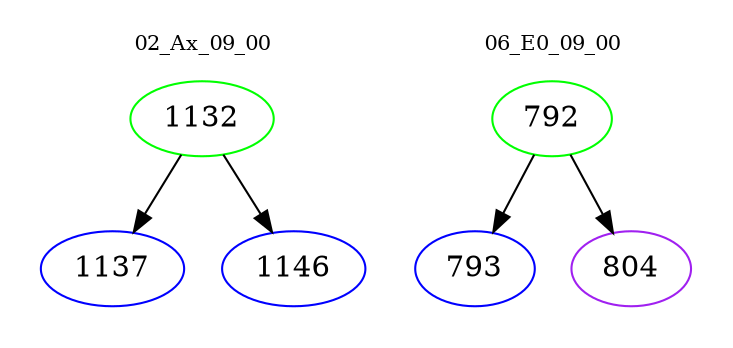 digraph{
subgraph cluster_0 {
color = white
label = "02_Ax_09_00";
fontsize=10;
T0_1132 [label="1132", color="green"]
T0_1132 -> T0_1137 [color="black"]
T0_1137 [label="1137", color="blue"]
T0_1132 -> T0_1146 [color="black"]
T0_1146 [label="1146", color="blue"]
}
subgraph cluster_1 {
color = white
label = "06_E0_09_00";
fontsize=10;
T1_792 [label="792", color="green"]
T1_792 -> T1_793 [color="black"]
T1_793 [label="793", color="blue"]
T1_792 -> T1_804 [color="black"]
T1_804 [label="804", color="purple"]
}
}
